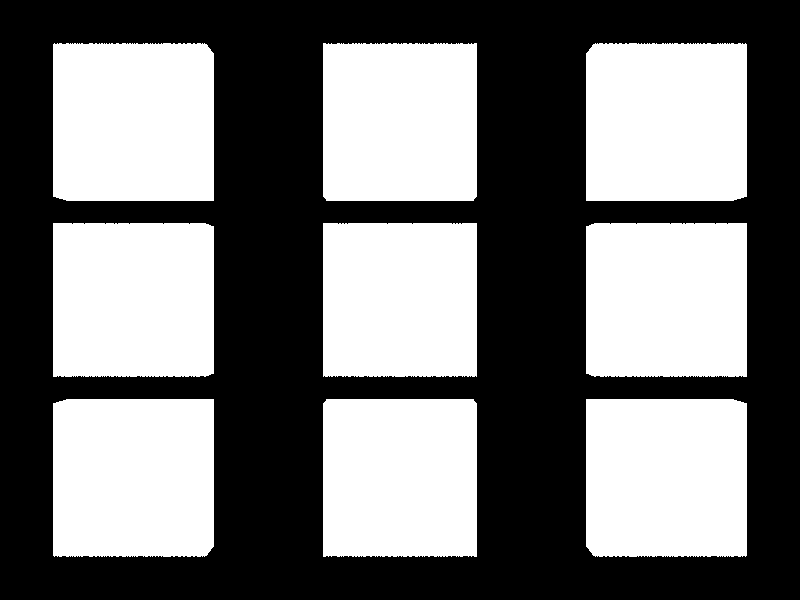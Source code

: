 // Persistence Of Vision raytracer version 3.5 sample file.
// Slope_map example
//
// -w320 -h240
// -w800 -h600 +a0.3

global_settings { assumed_gamma 2.2 }

#include "colors.inc"

camera {
     location <0,0,-20>
     direction 3*z
 }

#declare Amt=<0,0,0>;

 light_source { <200, 200, -500> color White}

 #default {
     pigment { White }
     normal{
         onion .5
         scale .4
     }
     finish { phong 0.8 phong_size 200 }
 }

 #declare Thing =
 box{ <-1,-1,0>,<1,1,1> scale .85 }

 // top row, left to right
 object { Thing
     normal{
     }
     rotate Amt translate <-3,2,0>
 }
 object { Thing
     normal{
       slope_map {     // triangle_wave the hard way
         [0   <0, 1>]   // start at bottom and slope up
         [0.5 <1, 1>]   // halfway through reach top still climbing
         [0.5 <1,-1>]   // abruptly slope down
         [1   <0,-1>]   // finish on down slope at bottom
       }
     }
     rotate Amt translate <0,2,0>
 }
 object { Thing
     normal{
       slope_map {         // sine_wave the hard way
         [0    <0.5, 1>]   // start in middle and slope up
         [0.25 <1.0, 0>]   // flat slope at top of wave
         [0.5  <0.5,-1>]   // slope down at mid point
         [0.75 <0.0, 0>]   // flat slope at bottom
         [1    <0.5, 1>]   // finish in middle and slope up
       }
     }
     rotate Amt translate <3,2,0>
 }

 // middle row, left to right
 object { Thing
     normal{
       slope_map {      // reverse ramp wave
         [0   <1,-1>]   // start at top and slope down
         [1   <0,-1>]   // finish on down slope at bottom
       }
     }
     rotate Amt translate <-3,0,0>
 }
 object { Thing
     normal{
       slope_map {      // scallop_wave the hard way
         [0   <0, 1>]   // start at bottom and slope up
         [0.5 <1, 0>]   // halfway through reach top flat
         [1   <0,-1>]   // finish on down slope at bottom
       }
     }
     rotate Amt translate <0,0,0>
 }

 object { Thing
     normal{
       slope_map {      // scallop_wave with steep slopes
         [0   <0, 3>]   // 3.0 is suggested max
         [0.5 <1, 0>]   // halfway through reach top flat
         [1   <0,-3>]   // what goes up...
       }
     }
     rotate Amt translate <3,0,0>
 }

 // bottom row, left to right
 object { Thing
     normal{
       slope_map {      // Now let's get fancy
         [0.0  <0, 1>]   // Do tiny tringle here
         [0.2  <1, 1>]   //  down
         [0.2  <1,-1>]   //     to
         [0.4  <0,-1>]   //       here.
         [0.4  <0, 0>]   // Flat area
         [0.5  <0, 0>]   //   through here.
         [0.5  <1, 0>]   // Square wave leading edge
         [0.6  <1, 0>]   //   trailing edge
         [0.6  <0, 0>]   // Flat again
         [0.7  <0, 0>]   //   through here.
         [0.7  <0, 3>]   // Start scallop
         [0.8  <1, 0>]   //   flat on top
         [0.9  <0,-3>]   //     finish here.
         [0.9  <0, 0>]   // Flat remaining through 1.0
       }
       scale 2  // so you can see details
     }
     rotate Amt translate <-3,-2,0>
 }

 object { Thing
     normal{
       slope_map {      // Surf's up dude!
         [0   <0,  0.0>]   // start at bottom flat
         [0.7 <1,  0.0>]   // S-curv to flat top
         [0.7 <0,  0.0>]   // drop to bottom
         [1.0 <0,  0.0>]   //  flat
       }
     }
     rotate Amt translate <0,-2,0>
 }
 object { Thing
     normal{
       slope_map {      // inverse scallop_wave
         [0   <0, 0>]   // start at bottom flat
         [0.5 <1, 3>]   // halfway through reach bottom peak
         [0.5 <1,-3>]   // star down again
         [1   <0, 0>]   // finish on flat bottom
       }
     }
     rotate Amt translate <3,-2,0>
 }

